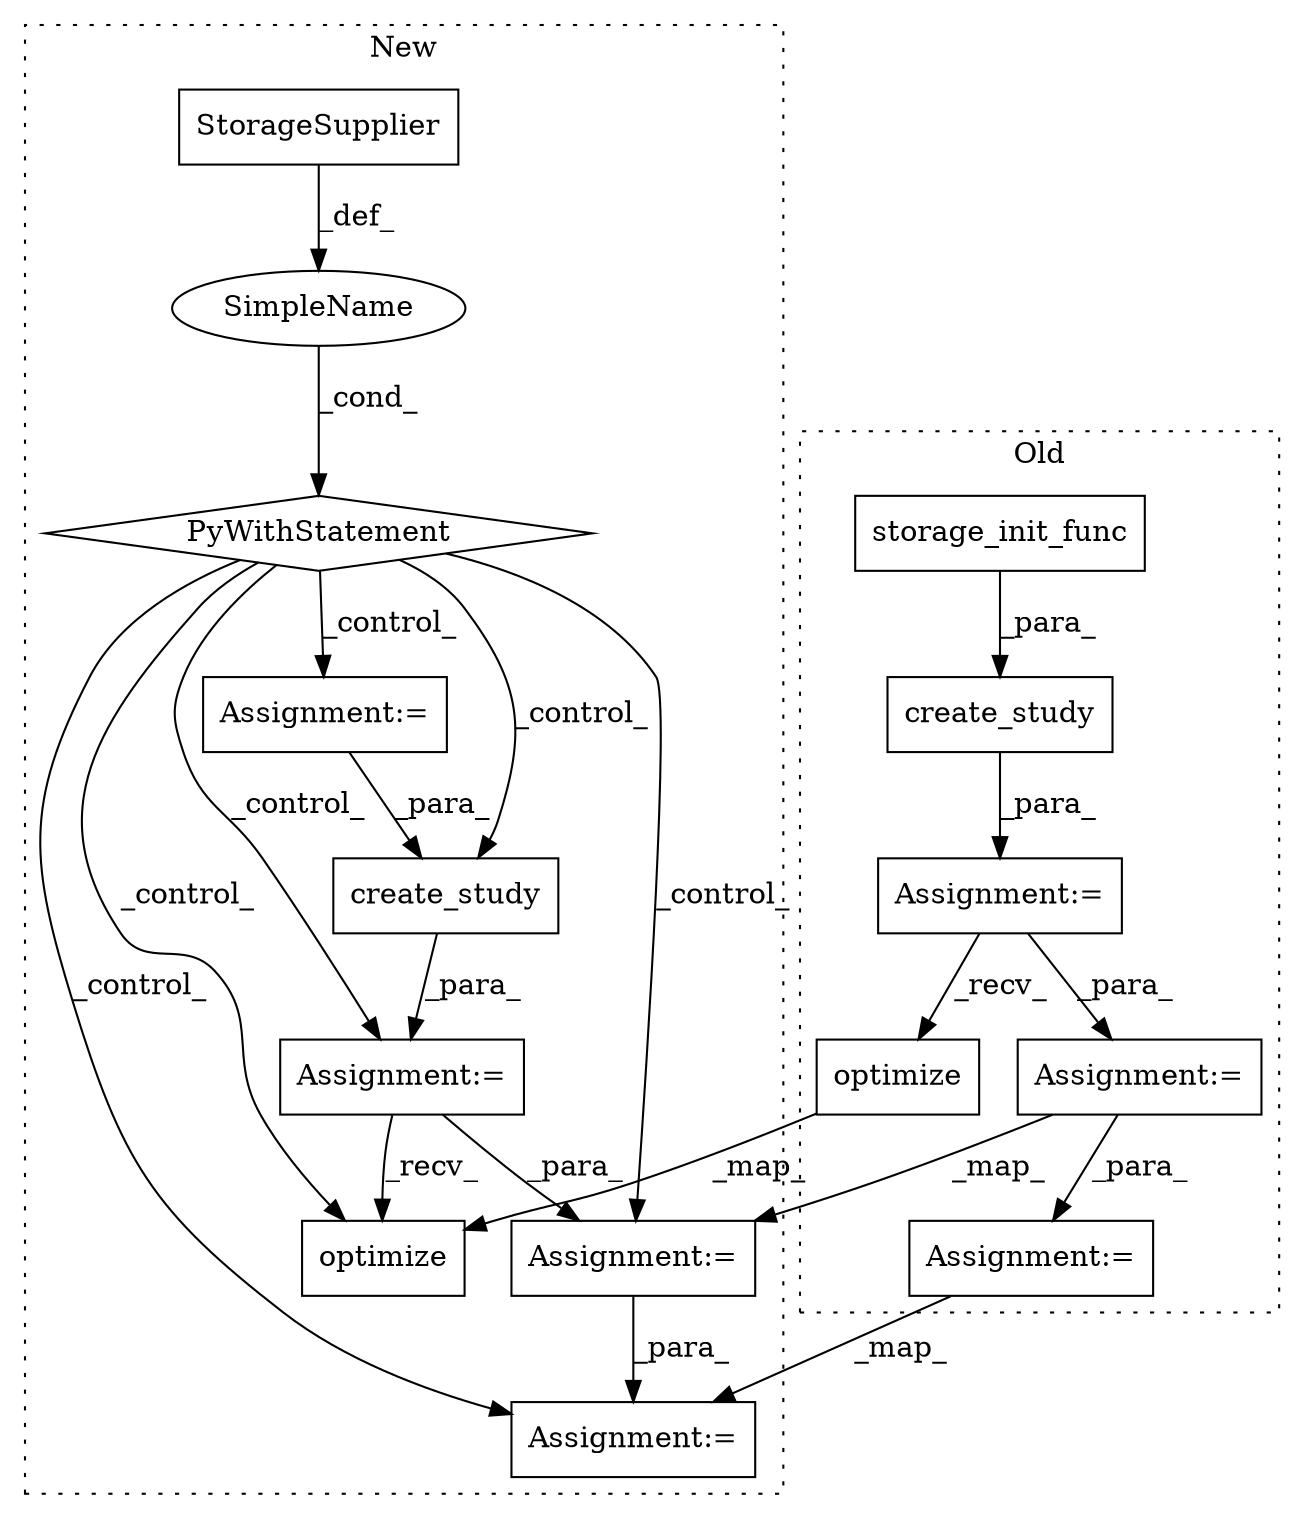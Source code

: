 digraph G {
subgraph cluster0 {
1 [label="create_study" a="32" s="3524,3556" l="13,1" shape="box"];
3 [label="Assignment:=" a="7" s="3523" l="1" shape="box"];
5 [label="optimize" a="32" s="3569,3589" l="9,1" shape="box"];
7 [label="storage_init_func" a="32" s="3537" l="19" shape="box"];
12 [label="Assignment:=" a="7" s="3630" l="1" shape="box"];
15 [label="Assignment:=" a="7" s="3606" l="1" shape="box"];
label = "Old";
style="dotted";
}
subgraph cluster1 {
2 [label="PyWithStatement" a="104" s="3346,3385" l="10,2" shape="diamond"];
4 [label="optimize" a="32" s="3485,3505" l="9,1" shape="box"];
6 [label="create_study" a="32" s="3450,3470" l="13,1" shape="box"];
8 [label="SimpleName" a="42" s="" l="" shape="ellipse"];
9 [label="Assignment:=" a="7" s="3429" l="7" shape="box"];
10 [label="Assignment:=" a="7" s="3449" l="1" shape="box"];
11 [label="StorageSupplier" a="32" s="3356,3384" l="16,1" shape="box"];
13 [label="Assignment:=" a="7" s="3550" l="1" shape="box"];
14 [label="Assignment:=" a="7" s="3524" l="1" shape="box"];
label = "New";
style="dotted";
}
1 -> 3 [label="_para_"];
2 -> 14 [label="_control_"];
2 -> 6 [label="_control_"];
2 -> 9 [label="_control_"];
2 -> 10 [label="_control_"];
2 -> 4 [label="_control_"];
2 -> 13 [label="_control_"];
3 -> 5 [label="_recv_"];
3 -> 15 [label="_para_"];
5 -> 4 [label="_map_"];
6 -> 10 [label="_para_"];
7 -> 1 [label="_para_"];
8 -> 2 [label="_cond_"];
9 -> 6 [label="_para_"];
10 -> 4 [label="_recv_"];
10 -> 14 [label="_para_"];
11 -> 8 [label="_def_"];
12 -> 13 [label="_map_"];
14 -> 13 [label="_para_"];
15 -> 12 [label="_para_"];
15 -> 14 [label="_map_"];
}